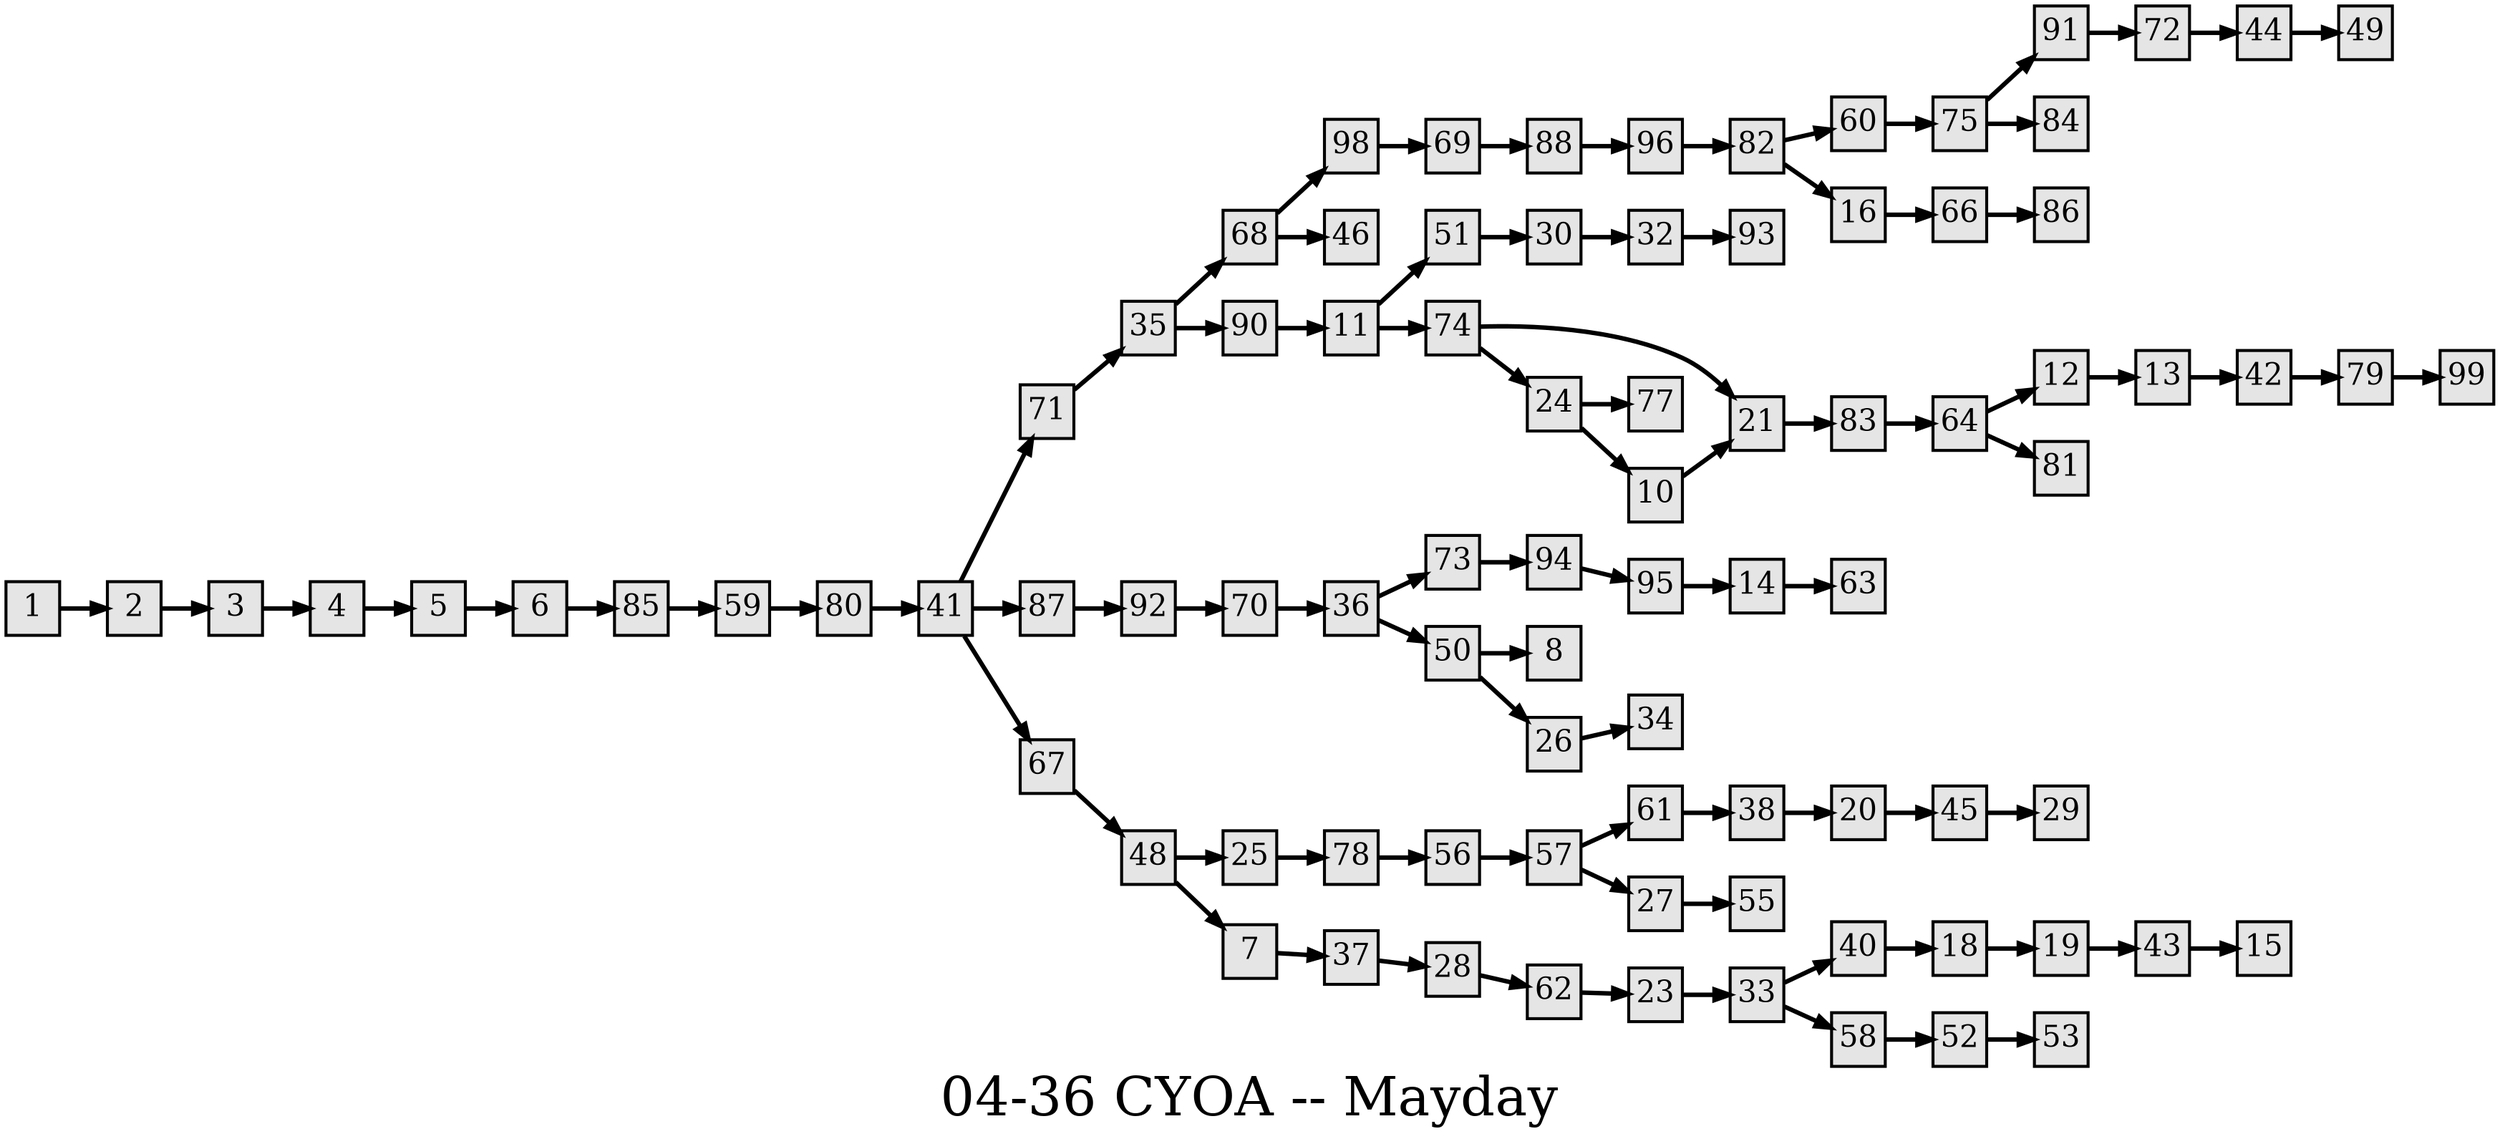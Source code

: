 digraph g{
  graph [ label="04-36 CYOA -- Mayday" rankdir=LR, ordering=out, fontsize=36, nodesep="0.35", ranksep="0.45"];
  node  [shape=rect, penwidth=2, fontsize=20, style=filled, fillcolor=grey90, margin="0,0", labelfloat=true, regular=true, fixedsize=true];
  edge  [labelfloat=true, penwidth=3, fontsize=12];

  1 -> 2;
  2 -> 3;
  3 -> 4;
  4 -> 5;
  5 -> 6;
  6 -> 85;
  7 -> 37;
  10 -> 21;
  11 -> 51;
  11 -> 74;
  12 -> 13;
  13 -> 42;
  14 -> 63;
  16 -> 66;
  18 -> 19;
  19 -> 43;
  20 -> 45;
  21 -> 83;
  23 -> 33;
  24 -> 77;
  24 -> 10;
  25 -> 78;
  26 -> 34;
  27 -> 55;
  28 -> 62;
  30 -> 32;
  32 -> 93;
  33 -> 40;
  33 -> 58;
  35 -> 68;
  35 -> 90;
  36 -> 73;
  36 -> 50;
  37 -> 28;
  38 -> 20;
  40 -> 18;
  41 -> 71;
  41 -> 87;
  41 -> 67;
  42 -> 79;
  43 -> 15;
  44 -> 49;
  45 -> 29;
  48 -> 25;
  48 -> 7;
  50 -> 8;
  50 -> 26;
  51 -> 30;
  52 -> 53;
  56 -> 57;
  57 -> 61;
  57 -> 27;
  58 -> 52;
  59 -> 80;
  60 -> 75;
  61 -> 38;
  62 -> 23;
  64 -> 12;
  64 -> 81;
  66 -> 86;
  67 -> 48;
  68 -> 98;
  68 -> 46;
  69 -> 88;
  70 -> 36;
  71 -> 35;
  72 -> 44;
  73 -> 94;
  74 -> 21;
  74 -> 24;
  75 -> 91;
  75 -> 84;
  78 -> 56;
  79 -> 99;
  80 -> 41;
  82 -> 60;
  82 -> 16;
  83 -> 64;
  85 -> 59;
  87 -> 92;
  88 -> 96;
  90 -> 11;
  91 -> 72;
  92 -> 70;
  94 -> 95;
  95 -> 14;
  96 -> 82;
  98 -> 69;
}

